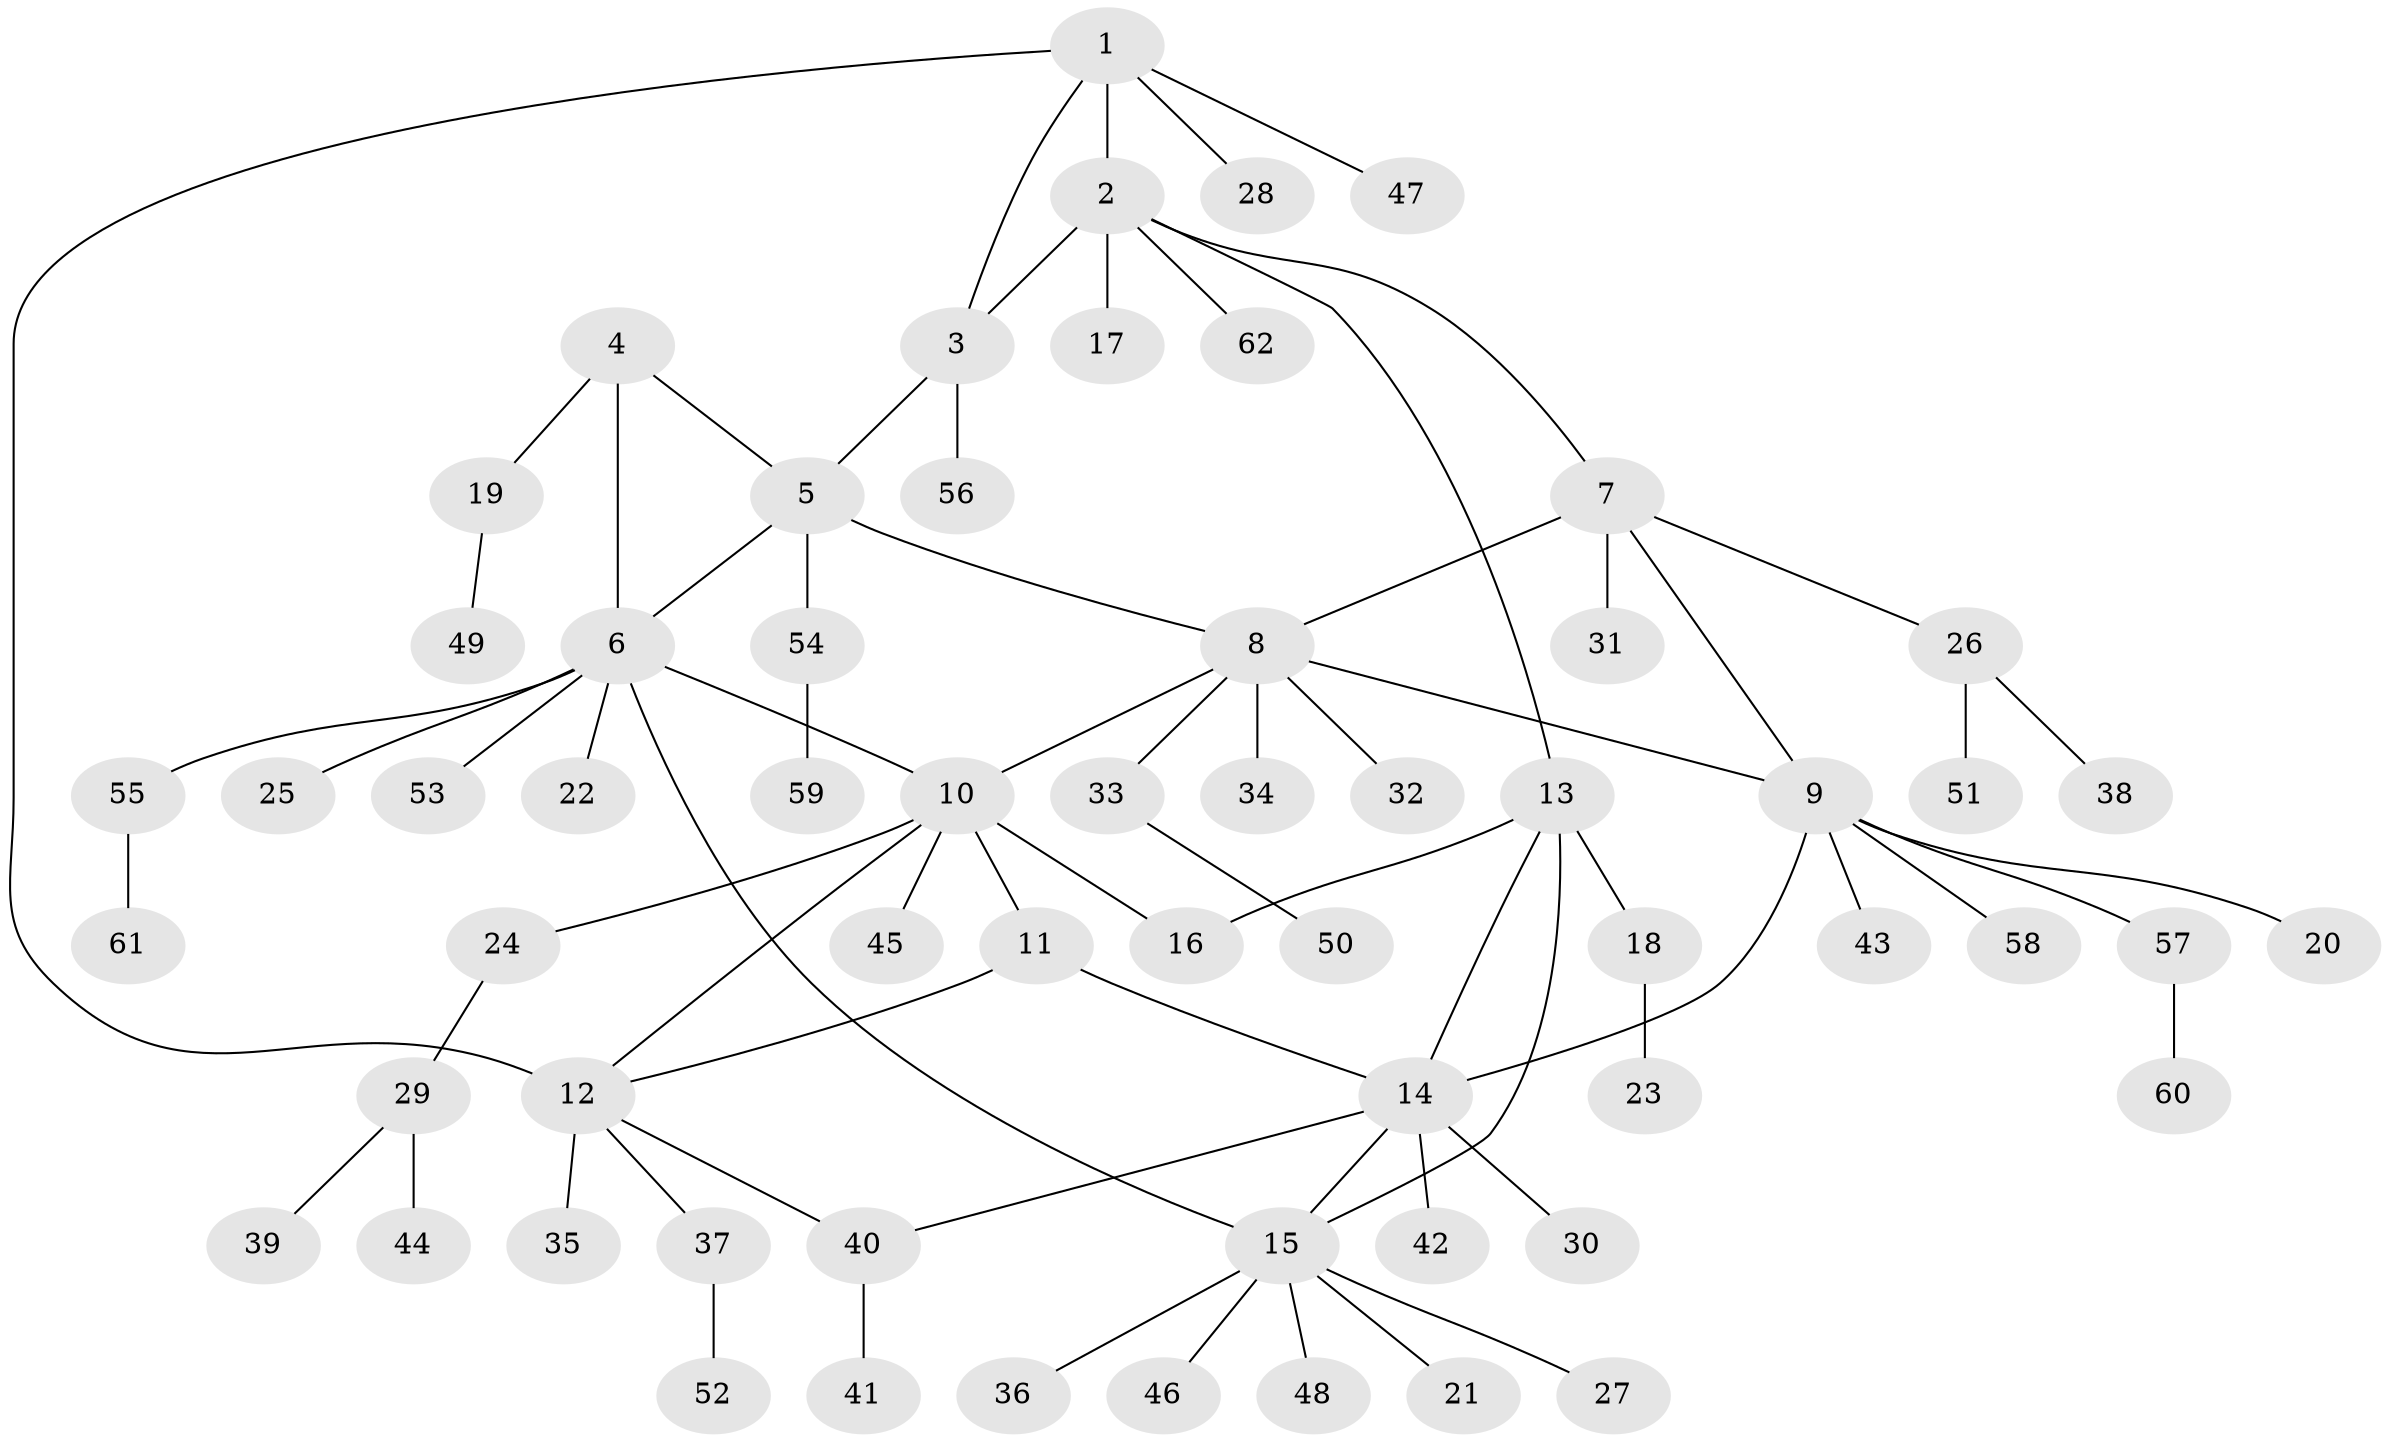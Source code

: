 // coarse degree distribution, {5: 0.2, 1: 0.4666666666666667, 4: 0.1, 6: 0.06666666666666667, 2: 0.1, 3: 0.06666666666666667}
// Generated by graph-tools (version 1.1) at 2025/37/03/04/25 23:37:45]
// undirected, 62 vertices, 74 edges
graph export_dot {
  node [color=gray90,style=filled];
  1;
  2;
  3;
  4;
  5;
  6;
  7;
  8;
  9;
  10;
  11;
  12;
  13;
  14;
  15;
  16;
  17;
  18;
  19;
  20;
  21;
  22;
  23;
  24;
  25;
  26;
  27;
  28;
  29;
  30;
  31;
  32;
  33;
  34;
  35;
  36;
  37;
  38;
  39;
  40;
  41;
  42;
  43;
  44;
  45;
  46;
  47;
  48;
  49;
  50;
  51;
  52;
  53;
  54;
  55;
  56;
  57;
  58;
  59;
  60;
  61;
  62;
  1 -- 2;
  1 -- 3;
  1 -- 12;
  1 -- 28;
  1 -- 47;
  2 -- 3;
  2 -- 7;
  2 -- 13;
  2 -- 17;
  2 -- 62;
  3 -- 5;
  3 -- 56;
  4 -- 5;
  4 -- 6;
  4 -- 19;
  5 -- 6;
  5 -- 8;
  5 -- 54;
  6 -- 10;
  6 -- 15;
  6 -- 22;
  6 -- 25;
  6 -- 53;
  6 -- 55;
  7 -- 8;
  7 -- 9;
  7 -- 26;
  7 -- 31;
  8 -- 9;
  8 -- 10;
  8 -- 32;
  8 -- 33;
  8 -- 34;
  9 -- 14;
  9 -- 20;
  9 -- 43;
  9 -- 57;
  9 -- 58;
  10 -- 11;
  10 -- 12;
  10 -- 16;
  10 -- 24;
  10 -- 45;
  11 -- 12;
  11 -- 14;
  12 -- 35;
  12 -- 37;
  12 -- 40;
  13 -- 14;
  13 -- 15;
  13 -- 16;
  13 -- 18;
  14 -- 15;
  14 -- 30;
  14 -- 40;
  14 -- 42;
  15 -- 21;
  15 -- 27;
  15 -- 36;
  15 -- 46;
  15 -- 48;
  18 -- 23;
  19 -- 49;
  24 -- 29;
  26 -- 38;
  26 -- 51;
  29 -- 39;
  29 -- 44;
  33 -- 50;
  37 -- 52;
  40 -- 41;
  54 -- 59;
  55 -- 61;
  57 -- 60;
}
